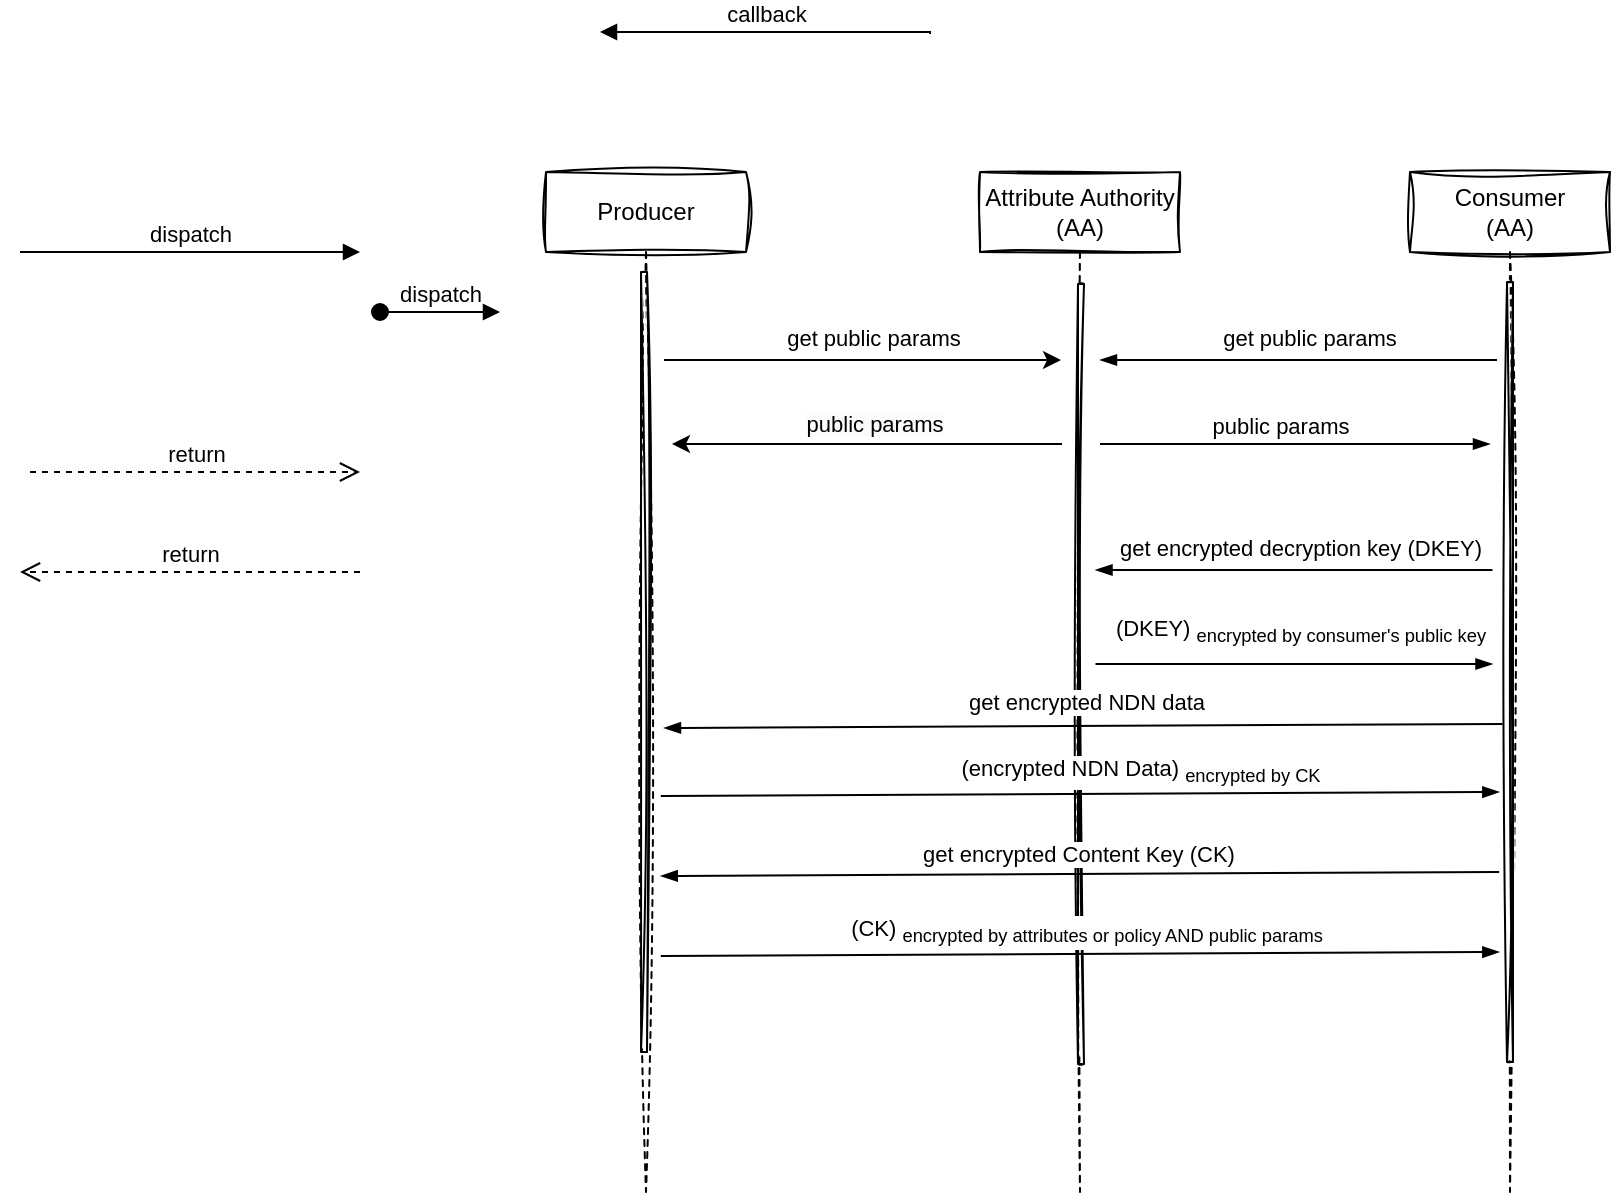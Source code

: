<mxfile version="21.3.7" type="github">
  <diagram name="Page-1" id="2YBvvXClWsGukQMizWep">
    <mxGraphModel dx="823" dy="461" grid="1" gridSize="10" guides="1" tooltips="1" connect="1" arrows="1" fold="1" page="1" pageScale="1" pageWidth="850" pageHeight="1100" math="0" shadow="0">
      <root>
        <mxCell id="0" />
        <mxCell id="1" parent="0" />
        <mxCell id="aM9ryv3xv72pqoxQDRHE-1" value="Producer" style="shape=umlLifeline;perimeter=lifelinePerimeter;whiteSpace=wrap;html=1;container=0;dropTarget=0;collapsible=0;recursiveResize=0;outlineConnect=0;portConstraint=eastwest;newEdgeStyle={&quot;edgeStyle&quot;:&quot;elbowEdgeStyle&quot;,&quot;elbow&quot;:&quot;vertical&quot;,&quot;curved&quot;:0,&quot;rounded&quot;:0};sketch=1;curveFitting=1;jiggle=2;" parent="1" vertex="1">
          <mxGeometry x="293" y="120" width="100" height="510" as="geometry" />
        </mxCell>
        <mxCell id="aM9ryv3xv72pqoxQDRHE-3" value="dispatch" style="html=1;verticalAlign=bottom;startArrow=oval;endArrow=block;startSize=8;edgeStyle=elbowEdgeStyle;elbow=vertical;curved=0;rounded=0;" parent="aM9ryv3xv72pqoxQDRHE-1" edge="1">
          <mxGeometry relative="1" as="geometry">
            <mxPoint x="-83" y="70" as="sourcePoint" />
            <mxPoint x="-23" y="70" as="targetPoint" />
          </mxGeometry>
        </mxCell>
        <mxCell id="4xCnmBuZAuux_tQDBE8D-14" value="" style="html=1;points=[];perimeter=orthogonalPerimeter;outlineConnect=0;targetShapes=umlLifeline;portConstraint=eastwest;newEdgeStyle={&quot;edgeStyle&quot;:&quot;elbowEdgeStyle&quot;,&quot;elbow&quot;:&quot;vertical&quot;,&quot;curved&quot;:0,&quot;rounded&quot;:0};rounded=0;sketch=1;curveFitting=1;jiggle=2;" vertex="1" parent="aM9ryv3xv72pqoxQDRHE-1">
          <mxGeometry x="47.5" y="50" width="3" height="390" as="geometry" />
        </mxCell>
        <mxCell id="aM9ryv3xv72pqoxQDRHE-5" value="Attribute Authority&lt;br&gt;(AA)" style="shape=umlLifeline;perimeter=lifelinePerimeter;whiteSpace=wrap;html=1;container=0;dropTarget=0;collapsible=0;recursiveResize=0;outlineConnect=0;portConstraint=eastwest;newEdgeStyle={&quot;edgeStyle&quot;:&quot;elbowEdgeStyle&quot;,&quot;elbow&quot;:&quot;vertical&quot;,&quot;curved&quot;:0,&quot;rounded&quot;:0};sketch=1;curveFitting=1;jiggle=2;" parent="1" vertex="1">
          <mxGeometry x="510" y="120" width="100" height="510" as="geometry" />
        </mxCell>
        <mxCell id="aM9ryv3xv72pqoxQDRHE-6" value="" style="html=1;points=[];perimeter=orthogonalPerimeter;outlineConnect=0;targetShapes=umlLifeline;portConstraint=eastwest;newEdgeStyle={&quot;edgeStyle&quot;:&quot;elbowEdgeStyle&quot;,&quot;elbow&quot;:&quot;vertical&quot;,&quot;curved&quot;:0,&quot;rounded&quot;:0};sketch=1;curveFitting=1;jiggle=2;" parent="aM9ryv3xv72pqoxQDRHE-5" vertex="1">
          <mxGeometry x="49" y="56" width="3" height="390" as="geometry" />
        </mxCell>
        <mxCell id="aM9ryv3xv72pqoxQDRHE-7" value="dispatch" style="html=1;verticalAlign=bottom;endArrow=block;edgeStyle=elbowEdgeStyle;elbow=vertical;curved=0;rounded=0;" parent="1" edge="1">
          <mxGeometry relative="1" as="geometry">
            <mxPoint x="30" y="160" as="sourcePoint" />
            <Array as="points">
              <mxPoint x="115" y="160" />
            </Array>
            <mxPoint x="200" y="160" as="targetPoint" />
          </mxGeometry>
        </mxCell>
        <mxCell id="aM9ryv3xv72pqoxQDRHE-8" value="return" style="html=1;verticalAlign=bottom;endArrow=open;dashed=1;endSize=8;edgeStyle=elbowEdgeStyle;elbow=vertical;curved=0;rounded=0;" parent="1" edge="1">
          <mxGeometry relative="1" as="geometry">
            <mxPoint x="30" y="320" as="targetPoint" />
            <Array as="points">
              <mxPoint x="125" y="320" />
            </Array>
            <mxPoint x="200" y="320" as="sourcePoint" />
          </mxGeometry>
        </mxCell>
        <mxCell id="aM9ryv3xv72pqoxQDRHE-9" value="callback" style="html=1;verticalAlign=bottom;endArrow=block;edgeStyle=elbowEdgeStyle;elbow=vertical;curved=0;rounded=0;" parent="1" edge="1">
          <mxGeometry relative="1" as="geometry">
            <mxPoint x="485" y="51" as="sourcePoint" />
            <Array as="points">
              <mxPoint x="410" y="50" />
            </Array>
            <mxPoint x="320" y="50" as="targetPoint" />
          </mxGeometry>
        </mxCell>
        <mxCell id="aM9ryv3xv72pqoxQDRHE-10" value="return" style="html=1;verticalAlign=bottom;endArrow=open;dashed=1;endSize=8;edgeStyle=elbowEdgeStyle;elbow=vertical;curved=0;rounded=0;" parent="1" edge="1">
          <mxGeometry relative="1" as="geometry">
            <mxPoint x="200" y="270" as="targetPoint" />
            <Array as="points">
              <mxPoint x="115" y="270" />
            </Array>
            <mxPoint x="35" y="270" as="sourcePoint" />
          </mxGeometry>
        </mxCell>
        <mxCell id="--uOOFQUKAcR9e7xUCM7-2" value="Consumer&lt;br&gt;(AA)" style="shape=umlLifeline;perimeter=lifelinePerimeter;whiteSpace=wrap;html=1;container=0;dropTarget=0;collapsible=0;recursiveResize=0;outlineConnect=0;portConstraint=eastwest;newEdgeStyle={&quot;edgeStyle&quot;:&quot;elbowEdgeStyle&quot;,&quot;elbow&quot;:&quot;vertical&quot;,&quot;curved&quot;:0,&quot;rounded&quot;:0};sketch=1;curveFitting=1;jiggle=2;" parent="1" vertex="1">
          <mxGeometry x="725" y="120" width="100" height="510" as="geometry" />
        </mxCell>
        <mxCell id="4xCnmBuZAuux_tQDBE8D-13" value="" style="html=1;points=[];perimeter=orthogonalPerimeter;outlineConnect=0;targetShapes=umlLifeline;portConstraint=eastwest;newEdgeStyle={&quot;edgeStyle&quot;:&quot;elbowEdgeStyle&quot;,&quot;elbow&quot;:&quot;vertical&quot;,&quot;curved&quot;:0,&quot;rounded&quot;:0};sketch=1;curveFitting=1;jiggle=2;" vertex="1" parent="--uOOFQUKAcR9e7xUCM7-2">
          <mxGeometry x="48.5" y="55" width="3" height="390" as="geometry" />
        </mxCell>
        <mxCell id="4xCnmBuZAuux_tQDBE8D-1" value="" style="endArrow=classic;html=1;rounded=0;endSize=6;" edge="1" parent="1">
          <mxGeometry width="50" height="50" relative="1" as="geometry">
            <mxPoint x="352" y="214" as="sourcePoint" />
            <mxPoint x="550.5" y="214" as="targetPoint" />
          </mxGeometry>
        </mxCell>
        <mxCell id="4xCnmBuZAuux_tQDBE8D-3" value="" style="endArrow=classic;html=1;rounded=0;strokeColor=default;jumpStyle=none;jumpSize=5;endSize=6;" edge="1" parent="1">
          <mxGeometry width="50" height="50" relative="1" as="geometry">
            <mxPoint x="551" y="256" as="sourcePoint" />
            <mxPoint x="356" y="256" as="targetPoint" />
          </mxGeometry>
        </mxCell>
        <mxCell id="4xCnmBuZAuux_tQDBE8D-28" value="&lt;span style=&quot;text-align: left; background-color: rgb(251, 251, 251);&quot;&gt;public params&lt;br&gt;&lt;/span&gt;" style="edgeLabel;html=1;align=center;verticalAlign=middle;resizable=0;points=[];" vertex="1" connectable="0" parent="4xCnmBuZAuux_tQDBE8D-3">
          <mxGeometry x="0.233" y="-1" relative="1" as="geometry">
            <mxPoint x="26" y="-9" as="offset" />
          </mxGeometry>
        </mxCell>
        <mxCell id="4xCnmBuZAuux_tQDBE8D-4" value="&lt;font style=&quot;font-size: 11px;&quot;&gt;get public params&lt;/font&gt;" style="text;html=1;strokeColor=none;fillColor=none;align=center;verticalAlign=middle;whiteSpace=wrap;rounded=0;fontSize=11;" vertex="1" parent="1">
          <mxGeometry x="377" y="188" width="160" height="30" as="geometry" />
        </mxCell>
        <mxCell id="4xCnmBuZAuux_tQDBE8D-9" value="" style="endArrow=none;html=1;rounded=0;strokeColor=default;jumpStyle=none;jumpSize=5;endSize=6;endFill=0;startArrow=blockThin;startFill=1;" edge="1" parent="1">
          <mxGeometry width="50" height="50" relative="1" as="geometry">
            <mxPoint x="765" y="256" as="sourcePoint" />
            <mxPoint x="570" y="256" as="targetPoint" />
          </mxGeometry>
        </mxCell>
        <mxCell id="4xCnmBuZAuux_tQDBE8D-29" value="public params" style="edgeLabel;html=1;align=center;verticalAlign=middle;resizable=0;points=[];" vertex="1" connectable="0" parent="4xCnmBuZAuux_tQDBE8D-9">
          <mxGeometry x="0.274" y="-1" relative="1" as="geometry">
            <mxPoint x="19" y="-8" as="offset" />
          </mxGeometry>
        </mxCell>
        <mxCell id="4xCnmBuZAuux_tQDBE8D-11" value="" style="endArrow=none;html=1;rounded=0;endSize=6;startArrow=blockThin;startFill=1;endFill=0;" edge="1" parent="1">
          <mxGeometry width="50" height="50" relative="1" as="geometry">
            <mxPoint x="570" y="214" as="sourcePoint" />
            <mxPoint x="768.5" y="214" as="targetPoint" />
          </mxGeometry>
        </mxCell>
        <mxCell id="4xCnmBuZAuux_tQDBE8D-12" value="get public params" style="text;html=1;strokeColor=none;fillColor=none;align=center;verticalAlign=middle;whiteSpace=wrap;rounded=0;fontSize=11;" vertex="1" parent="1">
          <mxGeometry x="595" y="188" width="160" height="30" as="geometry" />
        </mxCell>
        <mxCell id="4xCnmBuZAuux_tQDBE8D-15" value="" style="endArrow=none;html=1;rounded=0;endSize=6;startArrow=blockThin;startFill=1;endFill=0;" edge="1" parent="1">
          <mxGeometry width="50" height="50" relative="1" as="geometry">
            <mxPoint x="567.75" y="319" as="sourcePoint" />
            <mxPoint x="766.25" y="319" as="targetPoint" />
          </mxGeometry>
        </mxCell>
        <mxCell id="4xCnmBuZAuux_tQDBE8D-32" value="get encrypted decryption key (DKEY)" style="edgeLabel;html=1;align=center;verticalAlign=middle;resizable=0;points=[];" vertex="1" connectable="0" parent="4xCnmBuZAuux_tQDBE8D-15">
          <mxGeometry x="-0.086" y="3" relative="1" as="geometry">
            <mxPoint x="11" y="-8" as="offset" />
          </mxGeometry>
        </mxCell>
        <mxCell id="4xCnmBuZAuux_tQDBE8D-17" value="" style="endArrow=none;html=1;rounded=0;endSize=6;startArrow=blockThin;startFill=1;endFill=0;" edge="1" parent="1">
          <mxGeometry width="50" height="50" relative="1" as="geometry">
            <mxPoint x="352" y="398" as="sourcePoint" />
            <mxPoint x="771.25" y="396" as="targetPoint" />
          </mxGeometry>
        </mxCell>
        <mxCell id="4xCnmBuZAuux_tQDBE8D-22" value="get encrypted NDN data" style="edgeLabel;html=1;align=center;verticalAlign=middle;resizable=0;points=[];" vertex="1" connectable="0" parent="4xCnmBuZAuux_tQDBE8D-17">
          <mxGeometry x="0.134" y="-1" relative="1" as="geometry">
            <mxPoint x="-27" y="-13" as="offset" />
          </mxGeometry>
        </mxCell>
        <mxCell id="4xCnmBuZAuux_tQDBE8D-19" value="" style="endArrow=blockThin;html=1;rounded=0;endSize=6;startArrow=none;startFill=0;endFill=1;" edge="1" parent="1">
          <mxGeometry width="50" height="50" relative="1" as="geometry">
            <mxPoint x="350.38" y="432" as="sourcePoint" />
            <mxPoint x="769.63" y="430" as="targetPoint" />
          </mxGeometry>
        </mxCell>
        <mxCell id="4xCnmBuZAuux_tQDBE8D-20" value="" style="endArrow=none;html=1;rounded=0;endSize=6;startArrow=blockThin;startFill=1;endFill=0;" edge="1" parent="1">
          <mxGeometry width="50" height="50" relative="1" as="geometry">
            <mxPoint x="350.37" y="472" as="sourcePoint" />
            <mxPoint x="769.62" y="470" as="targetPoint" />
          </mxGeometry>
        </mxCell>
        <mxCell id="4xCnmBuZAuux_tQDBE8D-24" value="get encrypted Content Key (CK)" style="edgeLabel;html=1;align=center;verticalAlign=middle;resizable=0;points=[];" vertex="1" connectable="0" parent="4xCnmBuZAuux_tQDBE8D-20">
          <mxGeometry x="-0.225" y="2" relative="1" as="geometry">
            <mxPoint x="46" y="-8" as="offset" />
          </mxGeometry>
        </mxCell>
        <mxCell id="4xCnmBuZAuux_tQDBE8D-21" value="" style="endArrow=blockThin;html=1;rounded=0;endSize=6;startArrow=none;startFill=0;endFill=1;" edge="1" parent="1">
          <mxGeometry width="50" height="50" relative="1" as="geometry">
            <mxPoint x="350.38" y="512" as="sourcePoint" />
            <mxPoint x="769.63" y="510" as="targetPoint" />
          </mxGeometry>
        </mxCell>
        <mxCell id="4xCnmBuZAuux_tQDBE8D-25" value="(CK)&amp;nbsp;&lt;sub&gt;encrypted by attributes or policy AND public params&lt;/sub&gt;" style="edgeLabel;html=1;align=center;verticalAlign=middle;resizable=0;points=[];" vertex="1" connectable="0" parent="4xCnmBuZAuux_tQDBE8D-21">
          <mxGeometry x="-0.164" y="-1" relative="1" as="geometry">
            <mxPoint x="37" y="-12" as="offset" />
          </mxGeometry>
        </mxCell>
        <mxCell id="4xCnmBuZAuux_tQDBE8D-23" value="(encrypted NDN Data)&amp;nbsp;&lt;sub style=&quot;border-color: var(--border-color);&quot;&gt;encrypted by CK&lt;/sub&gt;" style="edgeLabel;html=1;align=center;verticalAlign=middle;resizable=0;points=[];" vertex="1" connectable="0" parent="1">
          <mxGeometry x="590.002" y="420.005" as="geometry" />
        </mxCell>
        <mxCell id="4xCnmBuZAuux_tQDBE8D-26" value="" style="endArrow=blockThin;html=1;rounded=0;endSize=6;startArrow=none;startFill=0;endFill=1;" edge="1" parent="1">
          <mxGeometry width="50" height="50" relative="1" as="geometry">
            <mxPoint x="567.75" y="366" as="sourcePoint" />
            <mxPoint x="766.25" y="366" as="targetPoint" />
          </mxGeometry>
        </mxCell>
        <mxCell id="4xCnmBuZAuux_tQDBE8D-31" value="(DKEY)&amp;nbsp;&lt;sub&gt;encrypted by&amp;nbsp;&lt;/sub&gt;&lt;sub&gt;consumer&#39;s public key&lt;/sub&gt;" style="edgeLabel;html=1;align=center;verticalAlign=middle;resizable=0;points=[];" vertex="1" connectable="0" parent="4xCnmBuZAuux_tQDBE8D-26">
          <mxGeometry x="-0.197" y="-3" relative="1" as="geometry">
            <mxPoint x="22" y="-19" as="offset" />
          </mxGeometry>
        </mxCell>
      </root>
    </mxGraphModel>
  </diagram>
</mxfile>
